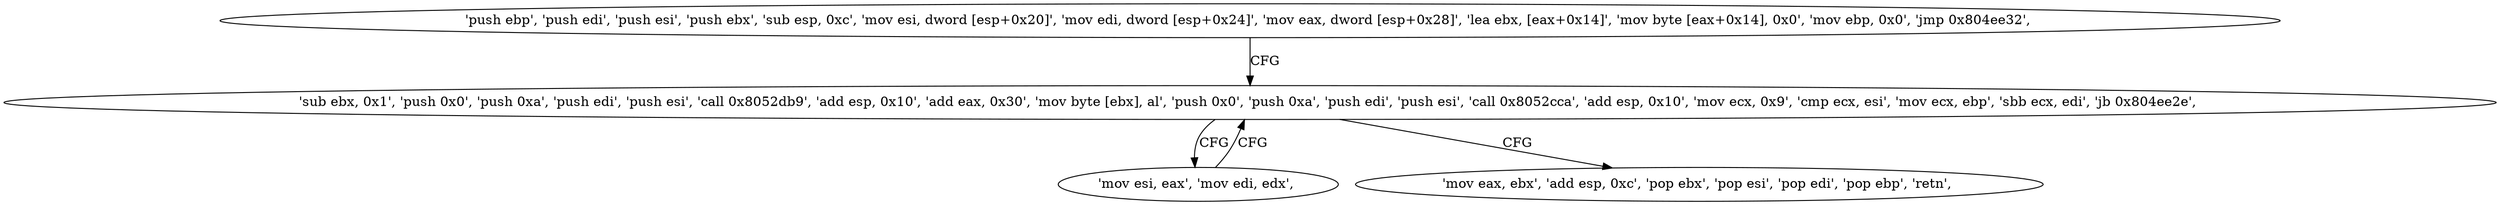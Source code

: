 digraph "func" {
"134540813" [label = "'push ebp', 'push edi', 'push esi', 'push ebx', 'sub esp, 0xc', 'mov esi, dword [esp+0x20]', 'mov edi, dword [esp+0x24]', 'mov eax, dword [esp+0x28]', 'lea ebx, [eax+0x14]', 'mov byte [eax+0x14], 0x0', 'mov ebp, 0x0', 'jmp 0x804ee32', " ]
"134540850" [label = "'sub ebx, 0x1', 'push 0x0', 'push 0xa', 'push edi', 'push esi', 'call 0x8052db9', 'add esp, 0x10', 'add eax, 0x30', 'mov byte [ebx], al', 'push 0x0', 'push 0xa', 'push edi', 'push esi', 'call 0x8052cca', 'add esp, 0x10', 'mov ecx, 0x9', 'cmp ecx, esi', 'mov ecx, ebp', 'sbb ecx, edi', 'jb 0x804ee2e', " ]
"134540846" [label = "'mov esi, eax', 'mov edi, edx', " ]
"134540899" [label = "'mov eax, ebx', 'add esp, 0xc', 'pop ebx', 'pop esi', 'pop edi', 'pop ebp', 'retn', " ]
"134540813" -> "134540850" [ label = "CFG" ]
"134540850" -> "134540846" [ label = "CFG" ]
"134540850" -> "134540899" [ label = "CFG" ]
"134540846" -> "134540850" [ label = "CFG" ]
}
